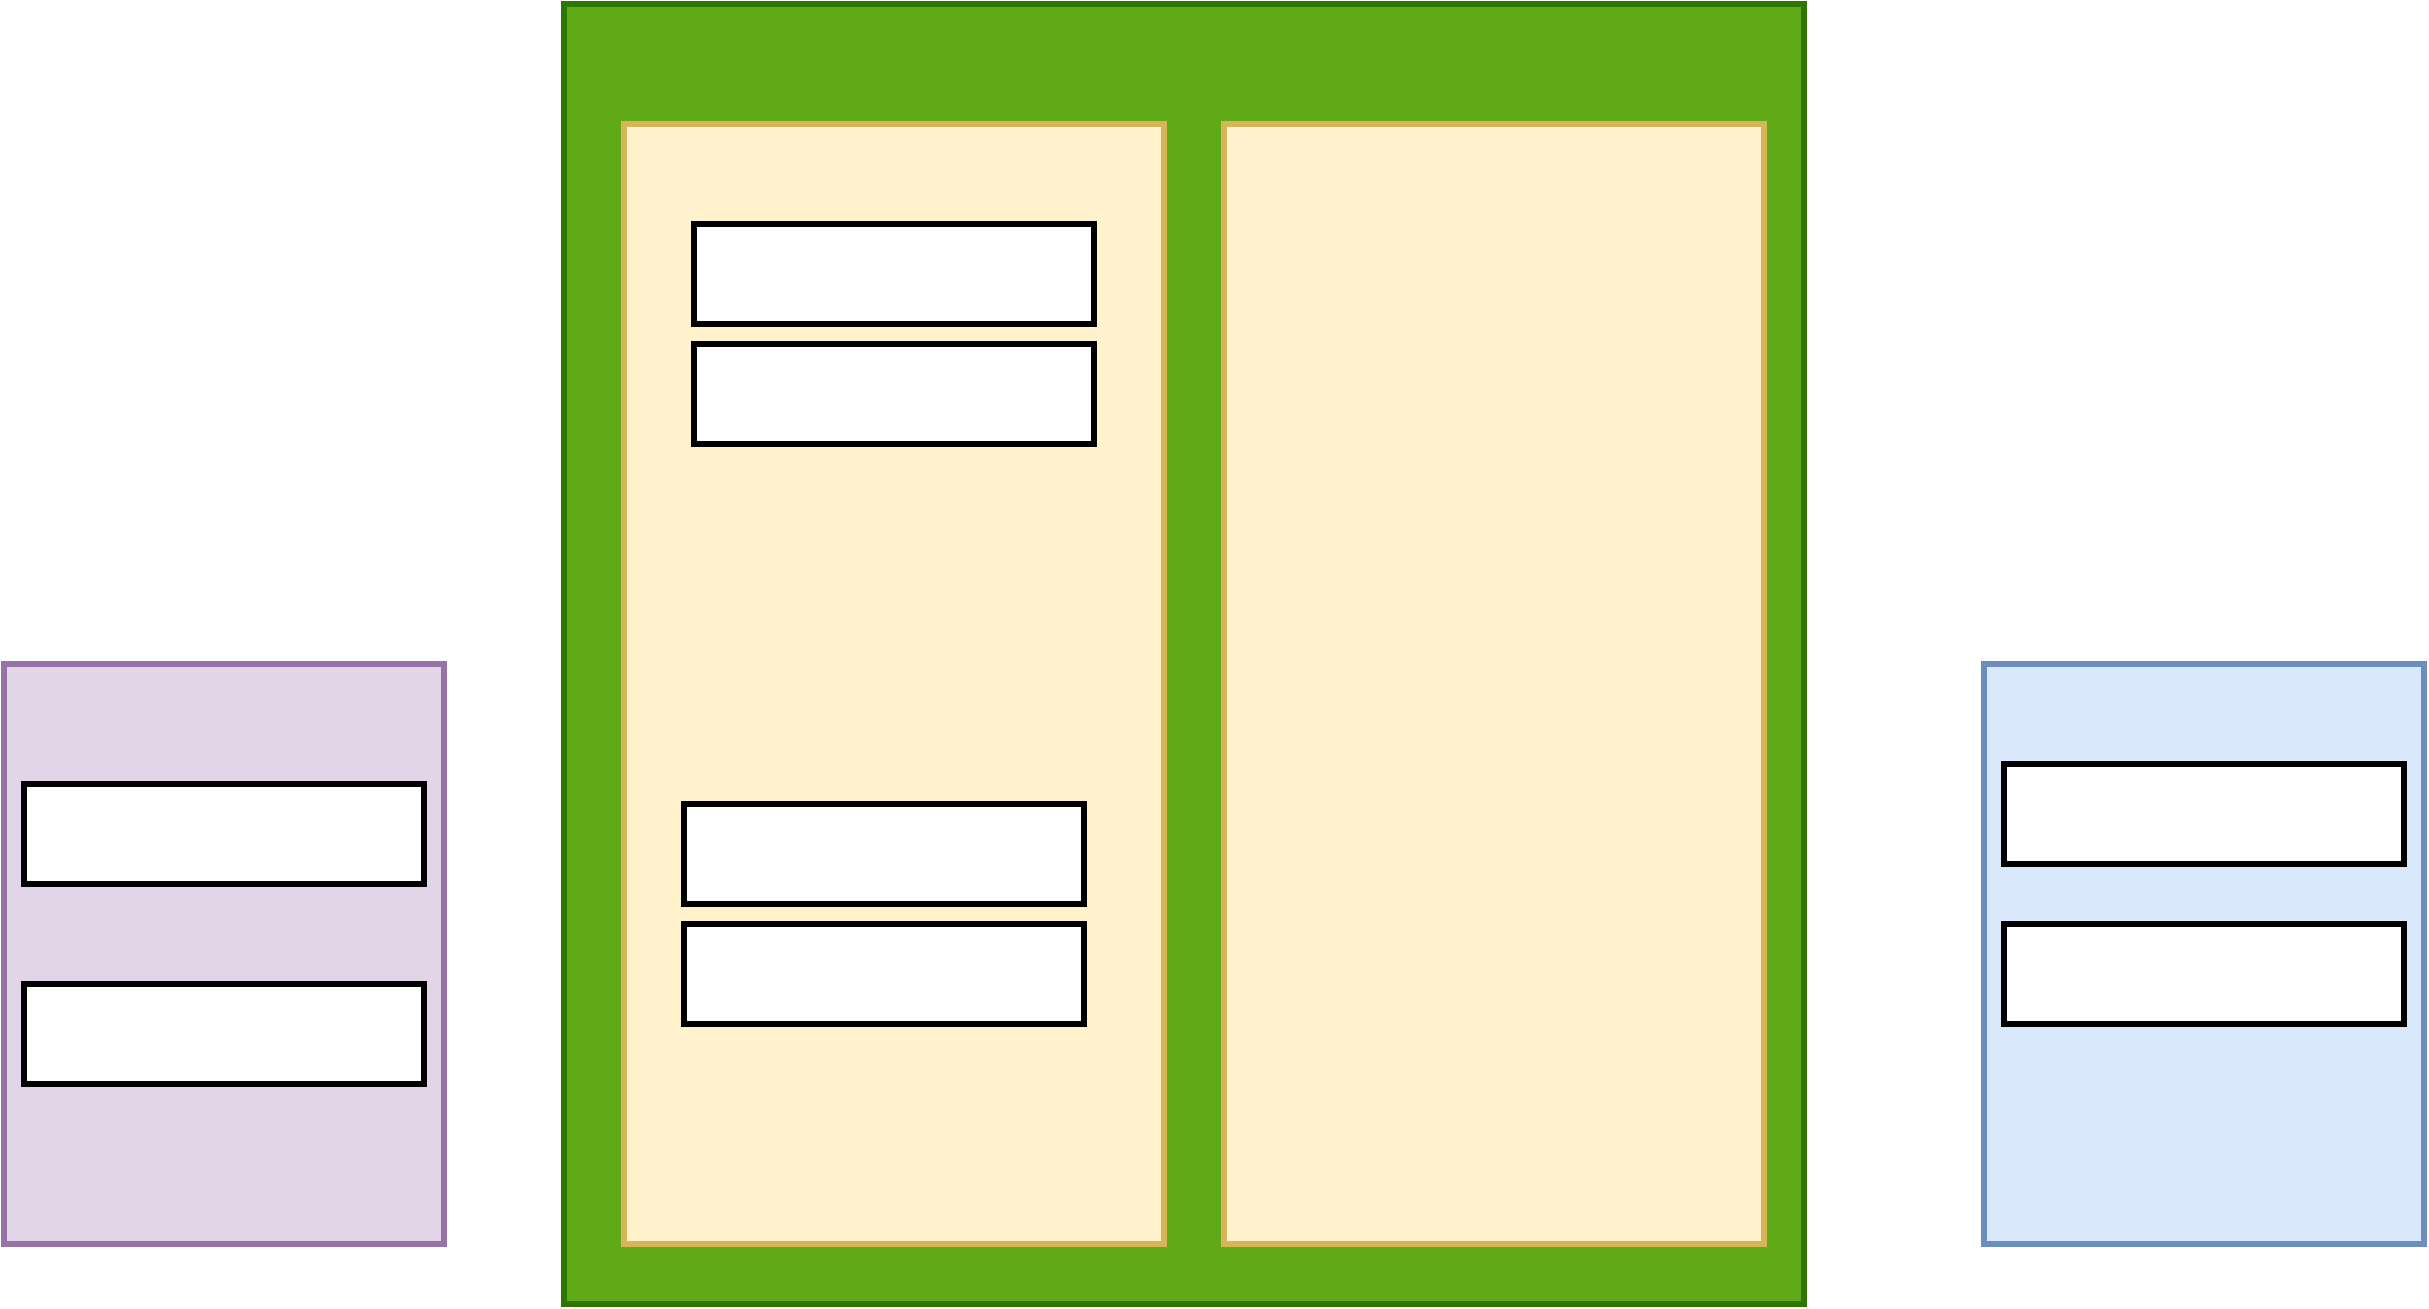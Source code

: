 <mxfile version="21.5.1" type="github">
  <diagram id="C5RBs43oDa-KdzZeNtuy" name="Page-1">
    <mxGraphModel dx="1434" dy="756" grid="1" gridSize="10" guides="1" tooltips="1" connect="1" arrows="1" fold="1" page="1" pageScale="1" pageWidth="1654" pageHeight="2336" math="0" shadow="0">
      <root>
        <mxCell id="WIyWlLk6GJQsqaUBKTNV-0" />
        <mxCell id="WIyWlLk6GJQsqaUBKTNV-1" parent="WIyWlLk6GJQsqaUBKTNV-0" />
        <mxCell id="7KZ35yDM7GGtLednFc5h-4" value="" style="rounded=0;whiteSpace=wrap;html=1;fillColor=#60a917;fontColor=#ffffff;strokeColor=#2D7600;strokeWidth=3;" vertex="1" parent="WIyWlLk6GJQsqaUBKTNV-1">
          <mxGeometry x="290" y="80" width="620" height="650" as="geometry" />
        </mxCell>
        <mxCell id="7KZ35yDM7GGtLednFc5h-5" value="" style="rounded=0;whiteSpace=wrap;html=1;fillColor=#fff2cc;strokeColor=#d6b656;strokeWidth=3;" vertex="1" parent="WIyWlLk6GJQsqaUBKTNV-1">
          <mxGeometry x="320" y="140" width="270" height="560" as="geometry" />
        </mxCell>
        <mxCell id="7KZ35yDM7GGtLednFc5h-7" value="" style="rounded=0;whiteSpace=wrap;html=1;fillColor=#fff2cc;strokeColor=#d6b656;strokeWidth=3;" vertex="1" parent="WIyWlLk6GJQsqaUBKTNV-1">
          <mxGeometry x="620" y="140" width="270" height="560" as="geometry" />
        </mxCell>
        <mxCell id="7KZ35yDM7GGtLednFc5h-8" value="" style="rounded=0;whiteSpace=wrap;html=1;strokeWidth=3;" vertex="1" parent="WIyWlLk6GJQsqaUBKTNV-1">
          <mxGeometry x="355" y="190" width="200" height="50" as="geometry" />
        </mxCell>
        <mxCell id="7KZ35yDM7GGtLednFc5h-9" value="" style="rounded=0;whiteSpace=wrap;html=1;strokeWidth=3;" vertex="1" parent="WIyWlLk6GJQsqaUBKTNV-1">
          <mxGeometry x="350" y="540" width="200" height="50" as="geometry" />
        </mxCell>
        <mxCell id="7KZ35yDM7GGtLednFc5h-10" value="" style="rounded=0;whiteSpace=wrap;html=1;strokeWidth=3;" vertex="1" parent="WIyWlLk6GJQsqaUBKTNV-1">
          <mxGeometry x="350" y="480" width="200" height="50" as="geometry" />
        </mxCell>
        <mxCell id="7KZ35yDM7GGtLednFc5h-11" value="" style="rounded=0;whiteSpace=wrap;html=1;strokeWidth=3;" vertex="1" parent="WIyWlLk6GJQsqaUBKTNV-1">
          <mxGeometry x="355" y="250" width="200" height="50" as="geometry" />
        </mxCell>
        <mxCell id="7KZ35yDM7GGtLednFc5h-12" value="" style="rounded=0;whiteSpace=wrap;html=1;fillColor=#e1d5e7;strokeColor=#9673a6;strokeWidth=3;" vertex="1" parent="WIyWlLk6GJQsqaUBKTNV-1">
          <mxGeometry x="10" y="410" width="220" height="290" as="geometry" />
        </mxCell>
        <mxCell id="7KZ35yDM7GGtLednFc5h-14" value="" style="rounded=0;whiteSpace=wrap;html=1;fillColor=#dae8fc;strokeColor=#6c8ebf;strokeWidth=3;" vertex="1" parent="WIyWlLk6GJQsqaUBKTNV-1">
          <mxGeometry x="1000" y="410" width="220" height="290" as="geometry" />
        </mxCell>
        <mxCell id="7KZ35yDM7GGtLednFc5h-16" value="" style="rounded=0;whiteSpace=wrap;html=1;strokeWidth=3;" vertex="1" parent="WIyWlLk6GJQsqaUBKTNV-1">
          <mxGeometry x="20" y="470" width="200" height="50" as="geometry" />
        </mxCell>
        <mxCell id="7KZ35yDM7GGtLednFc5h-17" value="" style="rounded=0;whiteSpace=wrap;html=1;strokeWidth=3;" vertex="1" parent="WIyWlLk6GJQsqaUBKTNV-1">
          <mxGeometry x="20" y="570" width="200" height="50" as="geometry" />
        </mxCell>
        <mxCell id="7KZ35yDM7GGtLednFc5h-18" value="" style="rounded=0;whiteSpace=wrap;html=1;strokeWidth=3;" vertex="1" parent="WIyWlLk6GJQsqaUBKTNV-1">
          <mxGeometry x="1010" y="540" width="200" height="50" as="geometry" />
        </mxCell>
        <mxCell id="7KZ35yDM7GGtLednFc5h-19" value="" style="rounded=0;whiteSpace=wrap;html=1;strokeWidth=3;" vertex="1" parent="WIyWlLk6GJQsqaUBKTNV-1">
          <mxGeometry x="1010" y="460" width="200" height="50" as="geometry" />
        </mxCell>
      </root>
    </mxGraphModel>
  </diagram>
</mxfile>
